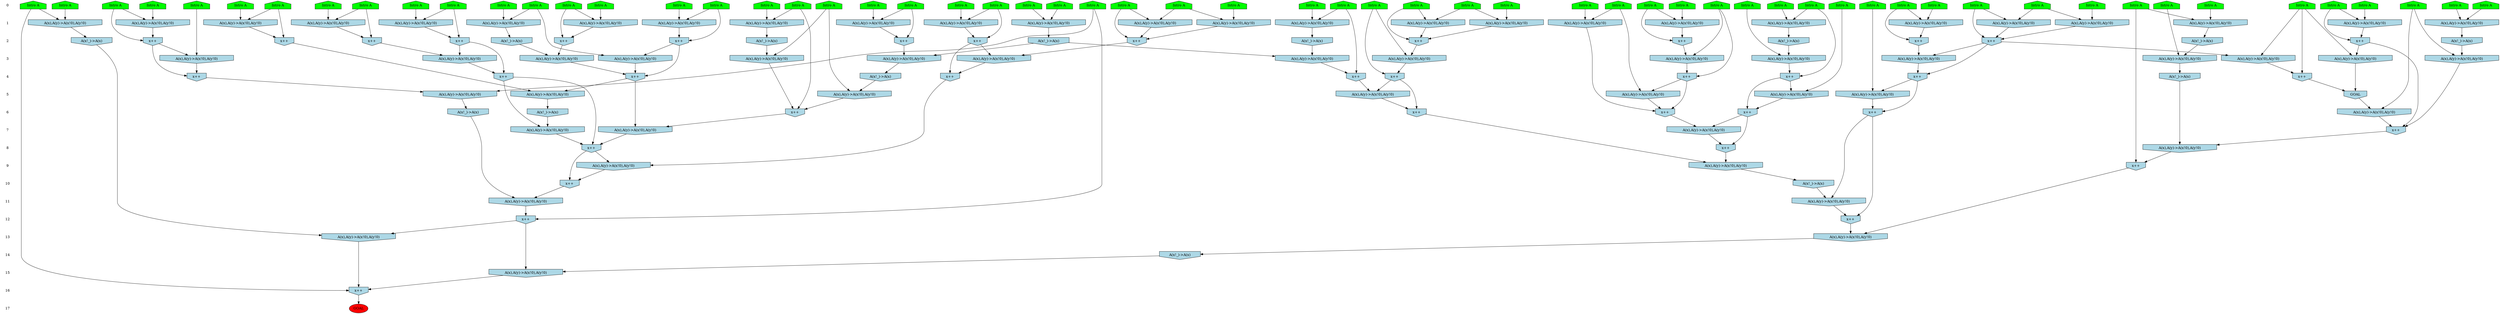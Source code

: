 /* Compression of 1 causal flows obtained in average at 3.101237E+00 t.u */
/* Compressed causal flows were: [1012] */
digraph G{
 ranksep=.5 ; 
{ rank = same ; "0" [shape=plaintext] ; node_1 [label ="Intro A", shape=house, style=filled, fillcolor=green] ;
node_2 [label ="Intro A", shape=house, style=filled, fillcolor=green] ;
node_3 [label ="Intro A", shape=house, style=filled, fillcolor=green] ;
node_4 [label ="Intro A", shape=house, style=filled, fillcolor=green] ;
node_5 [label ="Intro A", shape=house, style=filled, fillcolor=green] ;
node_6 [label ="Intro A", shape=house, style=filled, fillcolor=green] ;
node_7 [label ="Intro A", shape=house, style=filled, fillcolor=green] ;
node_8 [label ="Intro A", shape=house, style=filled, fillcolor=green] ;
node_9 [label ="Intro A", shape=house, style=filled, fillcolor=green] ;
node_10 [label ="Intro A", shape=house, style=filled, fillcolor=green] ;
node_11 [label ="Intro A", shape=house, style=filled, fillcolor=green] ;
node_12 [label ="Intro A", shape=house, style=filled, fillcolor=green] ;
node_13 [label ="Intro A", shape=house, style=filled, fillcolor=green] ;
node_14 [label ="Intro A", shape=house, style=filled, fillcolor=green] ;
node_15 [label ="Intro A", shape=house, style=filled, fillcolor=green] ;
node_16 [label ="Intro A", shape=house, style=filled, fillcolor=green] ;
node_17 [label ="Intro A", shape=house, style=filled, fillcolor=green] ;
node_18 [label ="Intro A", shape=house, style=filled, fillcolor=green] ;
node_19 [label ="Intro A", shape=house, style=filled, fillcolor=green] ;
node_20 [label ="Intro A", shape=house, style=filled, fillcolor=green] ;
node_21 [label ="Intro A", shape=house, style=filled, fillcolor=green] ;
node_22 [label ="Intro A", shape=house, style=filled, fillcolor=green] ;
node_23 [label ="Intro A", shape=house, style=filled, fillcolor=green] ;
node_24 [label ="Intro A", shape=house, style=filled, fillcolor=green] ;
node_25 [label ="Intro A", shape=house, style=filled, fillcolor=green] ;
node_26 [label ="Intro A", shape=house, style=filled, fillcolor=green] ;
node_27 [label ="Intro A", shape=house, style=filled, fillcolor=green] ;
node_28 [label ="Intro A", shape=house, style=filled, fillcolor=green] ;
node_29 [label ="Intro A", shape=house, style=filled, fillcolor=green] ;
node_30 [label ="Intro A", shape=house, style=filled, fillcolor=green] ;
node_31 [label ="Intro A", shape=house, style=filled, fillcolor=green] ;
node_32 [label ="Intro A", shape=house, style=filled, fillcolor=green] ;
node_33 [label ="Intro A", shape=house, style=filled, fillcolor=green] ;
node_34 [label ="Intro A", shape=house, style=filled, fillcolor=green] ;
node_35 [label ="Intro A", shape=house, style=filled, fillcolor=green] ;
node_36 [label ="Intro A", shape=house, style=filled, fillcolor=green] ;
node_37 [label ="Intro A", shape=house, style=filled, fillcolor=green] ;
node_38 [label ="Intro A", shape=house, style=filled, fillcolor=green] ;
node_39 [label ="Intro A", shape=house, style=filled, fillcolor=green] ;
node_40 [label ="Intro A", shape=house, style=filled, fillcolor=green] ;
node_41 [label ="Intro A", shape=house, style=filled, fillcolor=green] ;
node_42 [label ="Intro A", shape=house, style=filled, fillcolor=green] ;
node_43 [label ="Intro A", shape=house, style=filled, fillcolor=green] ;
node_44 [label ="Intro A", shape=house, style=filled, fillcolor=green] ;
node_45 [label ="Intro A", shape=house, style=filled, fillcolor=green] ;
node_46 [label ="Intro A", shape=house, style=filled, fillcolor=green] ;
node_47 [label ="Intro A", shape=house, style=filled, fillcolor=green] ;
node_48 [label ="Intro A", shape=house, style=filled, fillcolor=green] ;
node_49 [label ="Intro A", shape=house, style=filled, fillcolor=green] ;
node_50 [label ="Intro A", shape=house, style=filled, fillcolor=green] ;
node_51 [label ="Intro A", shape=house, style=filled, fillcolor=green] ;
node_52 [label ="Intro A", shape=house, style=filled, fillcolor=green] ;
node_53 [label ="Intro A", shape=house, style=filled, fillcolor=green] ;
node_54 [label ="Intro A", shape=house, style=filled, fillcolor=green] ;
node_55 [label ="Intro A", shape=house, style=filled, fillcolor=green] ;
node_56 [label ="Intro A", shape=house, style=filled, fillcolor=green] ;
node_57 [label ="Intro A", shape=house, style=filled, fillcolor=green] ;
node_58 [label ="Intro A", shape=house, style=filled, fillcolor=green] ;
node_59 [label ="Intro A", shape=house, style=filled, fillcolor=green] ;
node_60 [label ="Intro A", shape=house, style=filled, fillcolor=green] ;
}
{ rank = same ; "1" [shape=plaintext] ; node_61 [label="A(x),A(y)->A(x!0),A(y!0)", shape=invhouse, style=filled, fillcolor = lightblue] ;
node_62 [label="A(x),A(y)->A(x!0),A(y!0)", shape=invhouse, style=filled, fillcolor = lightblue] ;
node_63 [label="A(x),A(y)->A(x!0),A(y!0)", shape=invhouse, style=filled, fillcolor = lightblue] ;
node_64 [label="A(x),A(y)->A(x!0),A(y!0)", shape=invhouse, style=filled, fillcolor = lightblue] ;
node_65 [label="A(x),A(y)->A(x!0),A(y!0)", shape=invhouse, style=filled, fillcolor = lightblue] ;
node_66 [label="A(x),A(y)->A(x!0),A(y!0)", shape=invhouse, style=filled, fillcolor = lightblue] ;
node_67 [label="A(x),A(y)->A(x!0),A(y!0)", shape=invhouse, style=filled, fillcolor = lightblue] ;
node_68 [label="A(x),A(y)->A(x!0),A(y!0)", shape=invhouse, style=filled, fillcolor = lightblue] ;
node_69 [label="A(x),A(y)->A(x!0),A(y!0)", shape=invhouse, style=filled, fillcolor = lightblue] ;
node_71 [label="A(x),A(y)->A(x!0),A(y!0)", shape=invhouse, style=filled, fillcolor = lightblue] ;
node_72 [label="A(x),A(y)->A(x!0),A(y!0)", shape=invhouse, style=filled, fillcolor = lightblue] ;
node_73 [label="A(x),A(y)->A(x!0),A(y!0)", shape=invhouse, style=filled, fillcolor = lightblue] ;
node_75 [label="A(x),A(y)->A(x!0),A(y!0)", shape=invhouse, style=filled, fillcolor = lightblue] ;
node_77 [label="A(x),A(y)->A(x!0),A(y!0)", shape=invhouse, style=filled, fillcolor = lightblue] ;
node_78 [label="A(x),A(y)->A(x!0),A(y!0)", shape=invhouse, style=filled, fillcolor = lightblue] ;
node_79 [label="A(x),A(y)->A(x!0),A(y!0)", shape=invhouse, style=filled, fillcolor = lightblue] ;
node_80 [label="A(x),A(y)->A(x!0),A(y!0)", shape=invhouse, style=filled, fillcolor = lightblue] ;
node_82 [label="A(x),A(y)->A(x!0),A(y!0)", shape=invhouse, style=filled, fillcolor = lightblue] ;
node_83 [label="A(x),A(y)->A(x!0),A(y!0)", shape=invhouse, style=filled, fillcolor = lightblue] ;
node_84 [label="A(x),A(y)->A(x!0),A(y!0)", shape=invhouse, style=filled, fillcolor = lightblue] ;
node_85 [label="A(x),A(y)->A(x!0),A(y!0)", shape=invhouse, style=filled, fillcolor = lightblue] ;
node_88 [label="A(x),A(y)->A(x!0),A(y!0)", shape=invhouse, style=filled, fillcolor = lightblue] ;
node_99 [label="A(x),A(y)->A(x!0),A(y!0)", shape=invhouse, style=filled, fillcolor = lightblue] ;
node_103 [label="A(x),A(y)->A(x!0),A(y!0)", shape=invhouse, style=filled, fillcolor = lightblue] ;
node_107 [label="A(x),A(y)->A(x!0),A(y!0)", shape=invhouse, style=filled, fillcolor = lightblue] ;
node_113 [label="A(x),A(y)->A(x!0),A(y!0)", shape=invhouse, style=filled, fillcolor = lightblue] ;
}
{ rank = same ; "2" [shape=plaintext] ; node_70 [label="x++", shape=invhouse, style=filled, fillcolor = lightblue] ;
node_74 [label="x++", shape=invhouse, style=filled, fillcolor = lightblue] ;
node_76 [label="x++", shape=invhouse, style=filled, fillcolor = lightblue] ;
node_86 [label="x++", shape=invhouse, style=filled, fillcolor = lightblue] ;
node_87 [label="x++", shape=invhouse, style=filled, fillcolor = lightblue] ;
node_89 [label="x++", shape=invhouse, style=filled, fillcolor = lightblue] ;
node_90 [label="A(x!_)->A(x)", shape=invhouse, style=filled, fillcolor = lightblue] ;
node_92 [label="A(x!_)->A(x)", shape=invhouse, style=filled, fillcolor = lightblue] ;
node_93 [label="x++", shape=invhouse, style=filled, fillcolor = lightblue] ;
node_94 [label="x++", shape=invhouse, style=filled, fillcolor = lightblue] ;
node_95 [label="A(x!_)->A(x)", shape=invhouse, style=filled, fillcolor = lightblue] ;
node_96 [label="A(x!_)->A(x)", shape=invhouse, style=filled, fillcolor = lightblue] ;
node_97 [label="x++", shape=invhouse, style=filled, fillcolor = lightblue] ;
node_101 [label="x++", shape=invhouse, style=filled, fillcolor = lightblue] ;
node_104 [label="x++", shape=invhouse, style=filled, fillcolor = lightblue] ;
node_108 [label="A(x!_)->A(x)", shape=invhouse, style=filled, fillcolor = lightblue] ;
node_112 [label="x++", shape=invhouse, style=filled, fillcolor = lightblue] ;
node_114 [label="A(x!_)->A(x)", shape=invhouse, style=filled, fillcolor = lightblue] ;
node_115 [label="x++", shape=invhouse, style=filled, fillcolor = lightblue] ;
node_117 [label="x++", shape=invhouse, style=filled, fillcolor = lightblue] ;
node_125 [label="A(x!_)->A(x)", shape=invhouse, style=filled, fillcolor = lightblue] ;
node_131 [label="A(x!_)->A(x)", shape=invhouse, style=filled, fillcolor = lightblue] ;
}
{ rank = same ; "3" [shape=plaintext] ; node_81 [label="A(x),A(y)->A(x!0),A(y!0)", shape=invhouse, style=filled, fillcolor = lightblue] ;
node_91 [label="A(x),A(y)->A(x!0),A(y!0)", shape=invhouse, style=filled, fillcolor = lightblue] ;
node_98 [label="A(x),A(y)->A(x!0),A(y!0)", shape=invhouse, style=filled, fillcolor = lightblue] ;
node_102 [label="A(x),A(y)->A(x!0),A(y!0)", shape=invhouse, style=filled, fillcolor = lightblue] ;
node_105 [label="A(x),A(y)->A(x!0),A(y!0)", shape=invhouse, style=filled, fillcolor = lightblue] ;
node_109 [label="A(x),A(y)->A(x!0),A(y!0)", shape=invhouse, style=filled, fillcolor = lightblue] ;
node_110 [label="A(x),A(y)->A(x!0),A(y!0)", shape=invhouse, style=filled, fillcolor = lightblue] ;
node_119 [label="A(x),A(y)->A(x!0),A(y!0)", shape=invhouse, style=filled, fillcolor = lightblue] ;
node_120 [label="A(x),A(y)->A(x!0),A(y!0)", shape=invhouse, style=filled, fillcolor = lightblue] ;
node_121 [label="A(x),A(y)->A(x!0),A(y!0)", shape=invhouse, style=filled, fillcolor = lightblue] ;
node_124 [label="A(x),A(y)->A(x!0),A(y!0)", shape=invhouse, style=filled, fillcolor = lightblue] ;
node_126 [label="A(x),A(y)->A(x!0),A(y!0)", shape=invhouse, style=filled, fillcolor = lightblue] ;
node_128 [label="A(x),A(y)->A(x!0),A(y!0)", shape=invhouse, style=filled, fillcolor = lightblue] ;
node_132 [label="A(x),A(y)->A(x!0),A(y!0)", shape=invhouse, style=filled, fillcolor = lightblue] ;
node_136 [label="A(x),A(y)->A(x!0),A(y!0)", shape=invhouse, style=filled, fillcolor = lightblue] ;
node_148 [label="A(x),A(y)->A(x!0),A(y!0)", shape=invhouse, style=filled, fillcolor = lightblue] ;
}
{ rank = same ; "4" [shape=plaintext] ; node_100 [label="x++", shape=invhouse, style=filled, fillcolor = lightblue] ;
node_106 [label="x++", shape=invhouse, style=filled, fillcolor = lightblue] ;
node_111 [label="x++", shape=invhouse, style=filled, fillcolor = lightblue] ;
node_123 [label="x++", shape=invhouse, style=filled, fillcolor = lightblue] ;
node_129 [label="x++", shape=invhouse, style=filled, fillcolor = lightblue] ;
node_130 [label="x++", shape=invhouse, style=filled, fillcolor = lightblue] ;
node_133 [label="x++", shape=invhouse, style=filled, fillcolor = lightblue] ;
node_134 [label="x++", shape=invhouse, style=filled, fillcolor = lightblue] ;
node_137 [label="A(x!_)->A(x)", shape=invhouse, style=filled, fillcolor = lightblue] ;
node_138 [label="x++", shape=invhouse, style=filled, fillcolor = lightblue] ;
node_140 [label="A(x!_)->A(x)", shape=invhouse, style=filled, fillcolor = lightblue] ;
node_146 [label="x++", shape=invhouse, style=filled, fillcolor = lightblue] ;
}
{ rank = same ; "5" [shape=plaintext] ; node_116 [label="A(x),A(y)->A(x!0),A(y!0)", shape=invhouse, style=filled, fillcolor = lightblue] ;
node_118 [label="GOAL", shape=invhouse, style=filled, fillcolor = lightblue] ;
node_127 [label="A(x),A(y)->A(x!0),A(y!0)", shape=invhouse, style=filled, fillcolor = lightblue] ;
node_139 [label="A(x),A(y)->A(x!0),A(y!0)", shape=invhouse, style=filled, fillcolor = lightblue] ;
node_142 [label="A(x),A(y)->A(x!0),A(y!0)", shape=invhouse, style=filled, fillcolor = lightblue] ;
node_145 [label="A(x),A(y)->A(x!0),A(y!0)", shape=invhouse, style=filled, fillcolor = lightblue] ;
node_149 [label="A(x),A(y)->A(x!0),A(y!0)", shape=invhouse, style=filled, fillcolor = lightblue] ;
node_156 [label="A(x),A(y)->A(x!0),A(y!0)", shape=invhouse, style=filled, fillcolor = lightblue] ;
}
{ rank = same ; "6" [shape=plaintext] ; node_122 [label="x++", shape=invhouse, style=filled, fillcolor = lightblue] ;
node_135 [label="A(x),A(y)->A(x!0),A(y!0)", shape=invhouse, style=filled, fillcolor = lightblue] ;
node_141 [label="x++", shape=invhouse, style=filled, fillcolor = lightblue] ;
node_144 [label="A(x!_)->A(x)", shape=invhouse, style=filled, fillcolor = lightblue] ;
node_150 [label="x++", shape=invhouse, style=filled, fillcolor = lightblue] ;
node_151 [label="x++", shape=invhouse, style=filled, fillcolor = lightblue] ;
node_158 [label="A(x!_)->A(x)", shape=invhouse, style=filled, fillcolor = lightblue] ;
node_160 [label="x++", shape=invhouse, style=filled, fillcolor = lightblue] ;
}
{ rank = same ; "7" [shape=plaintext] ; node_143 [label="A(x),A(y)->A(x!0),A(y!0)", shape=invhouse, style=filled, fillcolor = lightblue] ;
node_147 [label="A(x),A(y)->A(x!0),A(y!0)", shape=invhouse, style=filled, fillcolor = lightblue] ;
node_152 [label="A(x),A(y)->A(x!0),A(y!0)", shape=invhouse, style=filled, fillcolor = lightblue] ;
node_153 [label="x++", shape=invhouse, style=filled, fillcolor = lightblue] ;
}
{ rank = same ; "8" [shape=plaintext] ; node_154 [label="x++", shape=invhouse, style=filled, fillcolor = lightblue] ;
node_155 [label="A(x),A(y)->A(x!0),A(y!0)", shape=invhouse, style=filled, fillcolor = lightblue] ;
node_157 [label="x++", shape=invhouse, style=filled, fillcolor = lightblue] ;
}
{ rank = same ; "9" [shape=plaintext] ; node_159 [label="A(x),A(y)->A(x!0),A(y!0)", shape=invhouse, style=filled, fillcolor = lightblue] ;
node_162 [label="A(x),A(y)->A(x!0),A(y!0)", shape=invhouse, style=filled, fillcolor = lightblue] ;
node_167 [label="x++", shape=invhouse, style=filled, fillcolor = lightblue] ;
}
{ rank = same ; "10" [shape=plaintext] ; node_161 [label="x++", shape=invhouse, style=filled, fillcolor = lightblue] ;
node_163 [label="A(x!_)->A(x)", shape=invhouse, style=filled, fillcolor = lightblue] ;
}
{ rank = same ; "11" [shape=plaintext] ; node_164 [label="A(x),A(y)->A(x!0),A(y!0)", shape=invhouse, style=filled, fillcolor = lightblue] ;
node_166 [label="A(x),A(y)->A(x!0),A(y!0)", shape=invhouse, style=filled, fillcolor = lightblue] ;
}
{ rank = same ; "12" [shape=plaintext] ; node_165 [label="x++", shape=invhouse, style=filled, fillcolor = lightblue] ;
node_168 [label="x++", shape=invhouse, style=filled, fillcolor = lightblue] ;
}
{ rank = same ; "13" [shape=plaintext] ; node_169 [label="A(x),A(y)->A(x!0),A(y!0)", shape=invhouse, style=filled, fillcolor = lightblue] ;
node_171 [label="A(x),A(y)->A(x!0),A(y!0)", shape=invhouse, style=filled, fillcolor = lightblue] ;
}
{ rank = same ; "14" [shape=plaintext] ; node_170 [label="A(x!_)->A(x)", shape=invhouse, style=filled, fillcolor = lightblue] ;
}
{ rank = same ; "15" [shape=plaintext] ; node_172 [label="A(x),A(y)->A(x!0),A(y!0)", shape=invhouse, style=filled, fillcolor = lightblue] ;
}
{ rank = same ; "16" [shape=plaintext] ; node_173 [label="x++", shape=invhouse, style=filled, fillcolor = lightblue] ;
}
{ rank = same ; "17" [shape=plaintext] ; node_174 [label ="GOAL", style=filled, fillcolor=red] ;
}
"0" -> "1" [style="invis"]; 
"1" -> "2" [style="invis"]; 
"2" -> "3" [style="invis"]; 
"3" -> "4" [style="invis"]; 
"4" -> "5" [style="invis"]; 
"5" -> "6" [style="invis"]; 
"6" -> "7" [style="invis"]; 
"7" -> "8" [style="invis"]; 
"8" -> "9" [style="invis"]; 
"9" -> "10" [style="invis"]; 
"10" -> "11" [style="invis"]; 
"11" -> "12" [style="invis"]; 
"12" -> "13" [style="invis"]; 
"13" -> "14" [style="invis"]; 
"14" -> "15" [style="invis"]; 
"15" -> "16" [style="invis"]; 
"16" -> "17" [style="invis"]; 
node_41 -> node_61
node_44 -> node_61
node_37 -> node_62
node_38 -> node_62
node_12 -> node_63
node_20 -> node_63
node_20 -> node_64
node_50 -> node_64
node_28 -> node_65
node_60 -> node_65
node_9 -> node_66
node_40 -> node_66
node_48 -> node_67
node_58 -> node_67
node_5 -> node_68
node_7 -> node_68
node_6 -> node_69
node_24 -> node_69
node_58 -> node_70
node_67 -> node_70
node_6 -> node_71
node_18 -> node_71
node_39 -> node_72
node_47 -> node_72
node_8 -> node_73
node_35 -> node_73
node_41 -> node_74
node_61 -> node_74
node_17 -> node_75
node_23 -> node_75
node_12 -> node_76
node_63 -> node_76
node_64 -> node_76
node_29 -> node_77
node_53 -> node_77
node_33 -> node_78
node_39 -> node_78
node_30 -> node_79
node_46 -> node_79
node_19 -> node_80
node_42 -> node_80
node_11 -> node_81
node_70 -> node_81
node_3 -> node_82
node_52 -> node_82
node_11 -> node_83
node_13 -> node_83
node_4 -> node_84
node_25 -> node_84
node_10 -> node_85
node_45 -> node_85
node_3 -> node_86
node_82 -> node_86
node_33 -> node_87
node_72 -> node_87
node_78 -> node_87
node_31 -> node_88
node_57 -> node_88
node_10 -> node_89
node_85 -> node_89
node_68 -> node_90
node_14 -> node_91
node_86 -> node_91
node_83 -> node_92
node_8 -> node_93
node_73 -> node_93
node_57 -> node_94
node_88 -> node_94
node_75 -> node_95
node_65 -> node_96
node_18 -> node_97
node_69 -> node_97
node_71 -> node_97
node_49 -> node_98
node_74 -> node_98
node_26 -> node_99
node_36 -> node_99
node_49 -> node_100
node_98 -> node_100
node_9 -> node_101
node_66 -> node_101
node_14 -> node_102
node_76 -> node_102
node_16 -> node_103
node_21 -> node_103
node_37 -> node_104
node_62 -> node_104
node_92 -> node_105
node_101 -> node_105
node_14 -> node_106
node_102 -> node_106
node_22 -> node_107
node_56 -> node_107
node_103 -> node_108
node_54 -> node_109
node_96 -> node_109
node_1 -> node_110
node_90 -> node_110
node_70 -> node_111
node_81 -> node_111
node_105 -> node_111
node_29 -> node_112
node_77 -> node_112
node_27 -> node_113
node_55 -> node_113
node_99 -> node_114
node_27 -> node_115
node_113 -> node_115
node_22 -> node_116
node_100 -> node_116
node_4 -> node_117
node_84 -> node_117
node_91 -> node_118
node_106 -> node_118
node_87 -> node_119
node_117 -> node_119
node_43 -> node_120
node_97 -> node_120
node_93 -> node_121
node_104 -> node_121
node_100 -> node_122
node_107 -> node_122
node_116 -> node_122
node_93 -> node_123
node_121 -> node_123
node_89 -> node_124
node_108 -> node_124
node_80 -> node_125
node_2 -> node_126
node_125 -> node_126
node_111 -> node_127
node_115 -> node_127
node_95 -> node_128
node_108 -> node_128
node_7 -> node_129
node_110 -> node_129
node_117 -> node_130
node_119 -> node_130
node_79 -> node_131
node_76 -> node_132
node_112 -> node_132
node_43 -> node_133
node_120 -> node_133
node_17 -> node_134
node_128 -> node_134
node_32 -> node_135
node_118 -> node_135
node_51 -> node_136
node_94 -> node_136
node_126 -> node_137
node_76 -> node_138
node_132 -> node_138
node_59 -> node_139
node_129 -> node_139
node_124 -> node_140
node_129 -> node_141
node_139 -> node_141
node_54 -> node_142
node_140 -> node_142
node_122 -> node_143
node_141 -> node_143
node_127 -> node_144
node_34 -> node_145
node_138 -> node_145
node_94 -> node_146
node_136 -> node_146
node_123 -> node_147
node_144 -> node_147
node_32 -> node_148
node_114 -> node_148
node_133 -> node_149
node_134 -> node_149
node_28 -> node_150
node_109 -> node_150
node_142 -> node_150
node_138 -> node_151
node_145 -> node_151
node_111 -> node_152
node_150 -> node_152
node_86 -> node_153
node_135 -> node_153
node_148 -> node_153
node_141 -> node_154
node_143 -> node_154
node_137 -> node_155
node_153 -> node_155
node_15 -> node_156
node_146 -> node_156
node_123 -> node_157
node_147 -> node_157
node_152 -> node_157
node_156 -> node_158
node_130 -> node_159
node_157 -> node_159
node_133 -> node_160
node_149 -> node_160
node_157 -> node_161
node_159 -> node_161
node_154 -> node_162
node_160 -> node_162
node_162 -> node_163
node_151 -> node_164
node_163 -> node_164
node_151 -> node_165
node_164 -> node_165
node_158 -> node_166
node_161 -> node_166
node_42 -> node_167
node_155 -> node_167
node_15 -> node_168
node_166 -> node_168
node_165 -> node_169
node_167 -> node_169
node_169 -> node_170
node_131 -> node_171
node_168 -> node_171
node_168 -> node_172
node_170 -> node_172
node_30 -> node_173
node_171 -> node_173
node_172 -> node_173
node_173 -> node_174
}
/*
 Dot generation time: 0.000938
*/